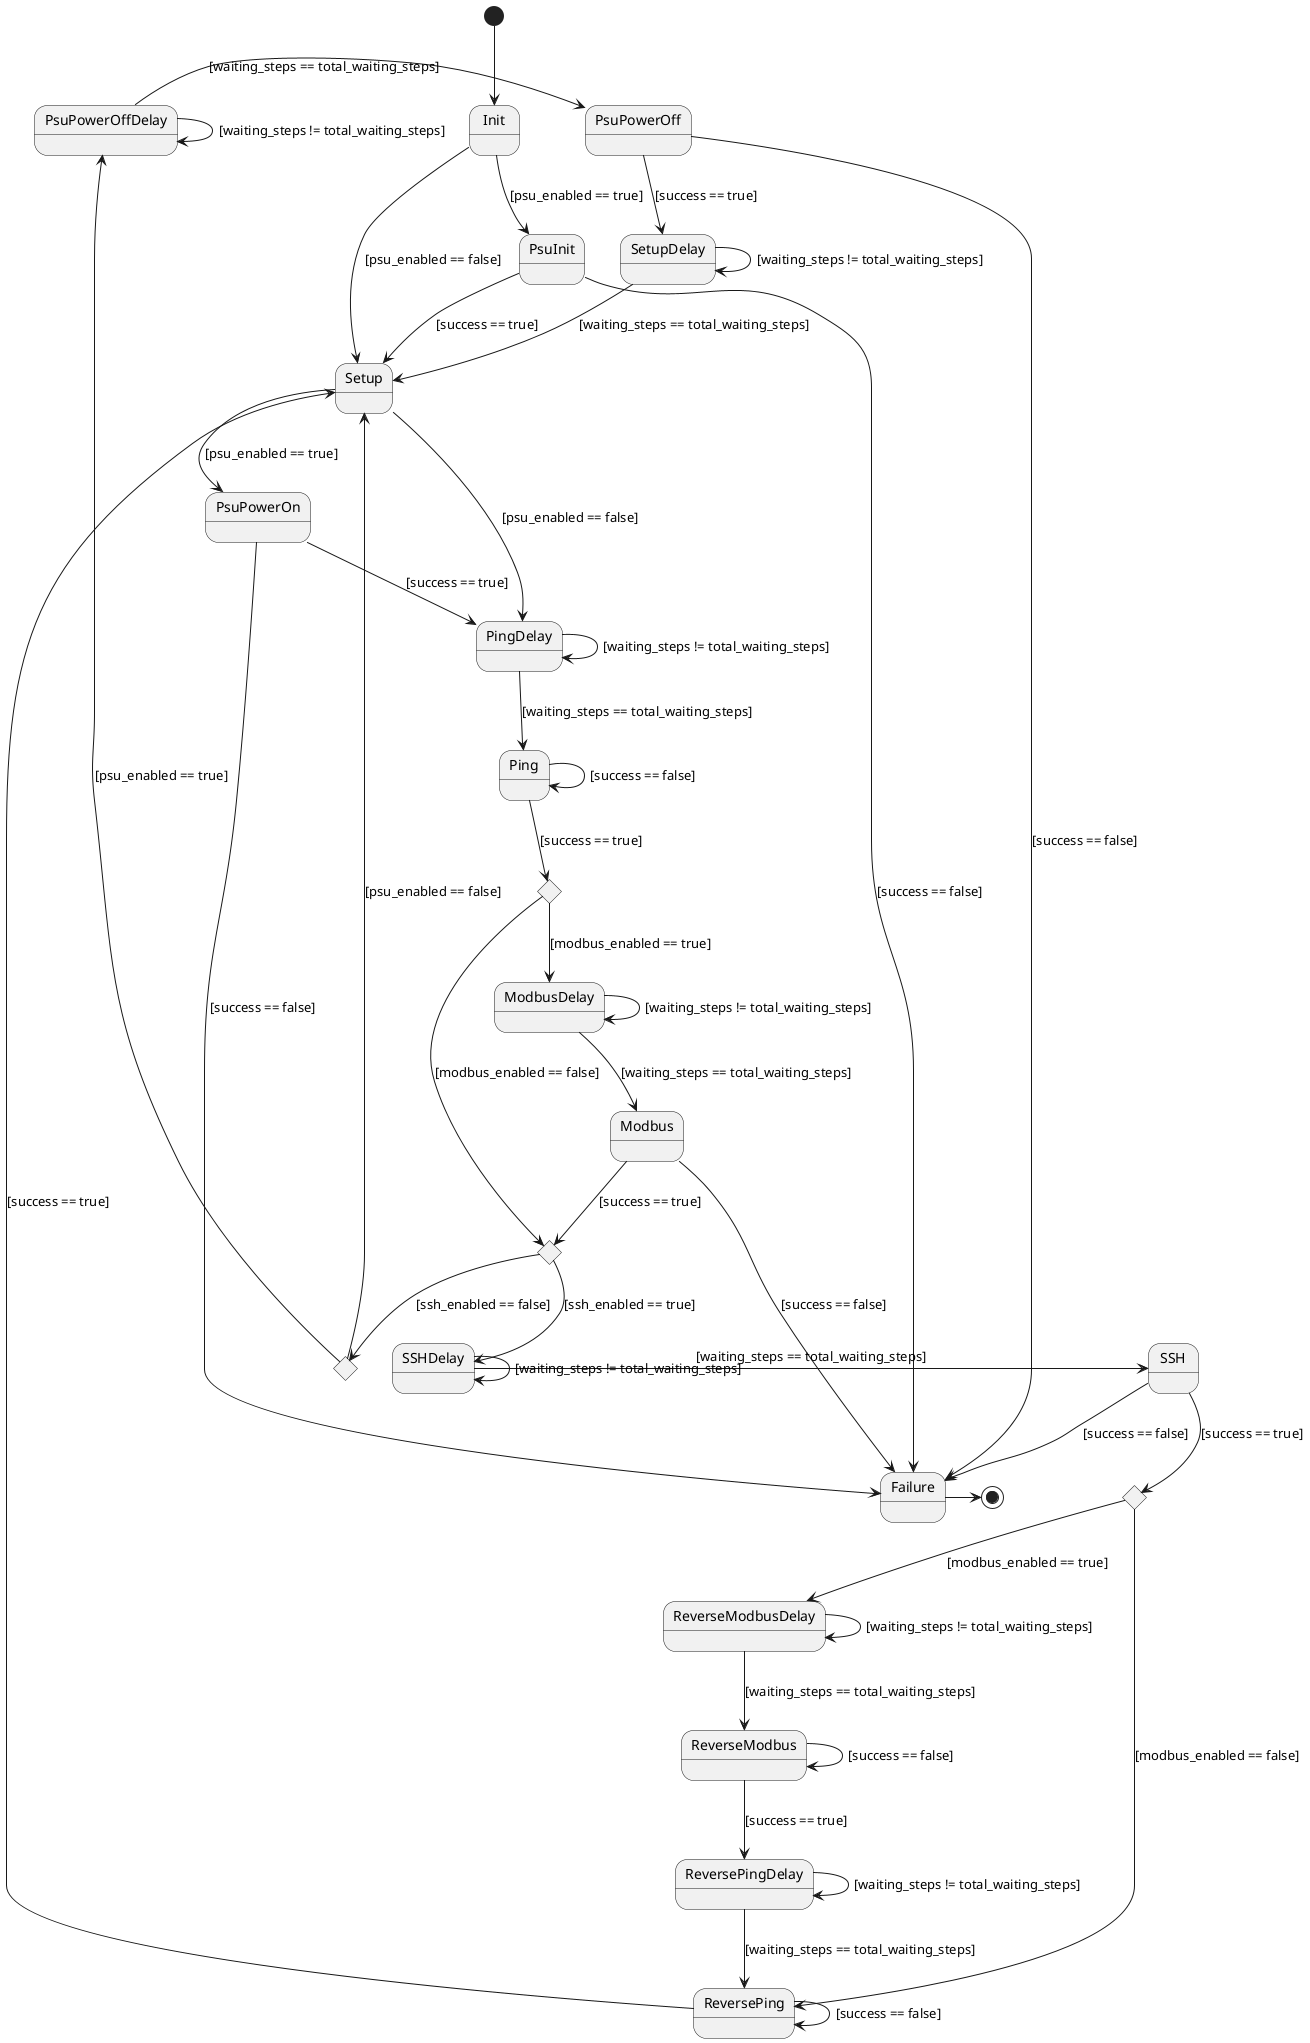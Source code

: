 ' https://plantuml.com/sequence-diagram '
@startuml state_machine

[*] --> Init

state PingDecision <<choice>>
state PingDecision2 <<choice>>
state PingDecision3 <<choice>>
state SSHDecision <<choice>>

' decisions '
PingDecision --> ModbusDelay : [modbus_enabled == true]
PingDecision --> PingDecision2 : [modbus_enabled == false]

PingDecision2 --> SSHDelay : [ssh_enabled == true]
PingDecision2 --> PingDecision3 : [ssh_enabled == false]

PingDecision3 --> PsuPowerOffDelay : [psu_enabled == true]
PingDecision3 --> Setup : [psu_enabled == false]

SSHDecision --> ReverseModbusDelay : [modbus_enabled == true]
SSHDecision --> ReversePing : [modbus_enabled == false]

' states '
Init --> PsuInit : [psu_enabled == true]
Init --> Setup : [psu_enabled == false]

PsuInit --> Setup : [success == true]
PsuInit --> Failure : [success == false]

SetupDelay --> Setup : [waiting_steps == total_waiting_steps]
SetupDelay --> SetupDelay : [waiting_steps != total_waiting_steps]

Setup --> PsuPowerOn : [psu_enabled == true]
Setup --> PingDelay : [psu_enabled == false]

PsuPowerOn --> PingDelay : [success == true]
PsuPowerOn --> Failure : [success == false]

PingDelay --> Ping : [waiting_steps == total_waiting_steps]
PingDelay --> PingDelay : [waiting_steps != total_waiting_steps]

PsuPowerOffDelay -> PsuPowerOff : [waiting_steps == total_waiting_steps]
PsuPowerOffDelay -> PsuPowerOffDelay : [waiting_steps != total_waiting_steps]

PsuPowerOff --> SetupDelay : [success == true]
PsuPowerOff --> Failure : [success == false]

Ping --> PingDecision : [success == true]
Ping --> Ping: [success == false]

ModbusDelay --> Modbus : [waiting_steps == total_waiting_steps]
ModbusDelay --> ModbusDelay : [waiting_steps != total_waiting_steps]

Modbus --> PingDecision2 : [success == true]
Modbus --> Failure : [success == false]

SSHDelay -> SSH : [waiting_steps == total_waiting_steps]
SSHDelay -> SSHDelay : [waiting_steps != total_waiting_steps]

SSH --> SSHDecision : [success == true]
SSH --> Failure : [success == false]

ReverseModbusDelay --> ReverseModbus : [waiting_steps == total_waiting_steps]
ReverseModbusDelay --> ReverseModbusDelay : [waiting_steps != total_waiting_steps]

ReverseModbus --> ReverseModbus : [success == false]
ReverseModbus --> ReversePingDelay : [success == true]

ReversePingDelay --> ReversePing : [waiting_steps == total_waiting_steps]
ReversePingDelay --> ReversePingDelay : [waiting_steps != total_waiting_steps]

ReversePing --> ReversePing : [success == false]
ReversePing --> Setup : [success == true]

Failure -> [*]

@enduml
